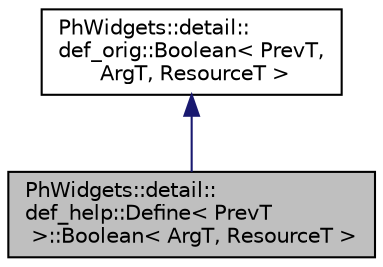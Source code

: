 digraph "PhWidgets::detail::def_help::Define&lt; PrevT &gt;::Boolean&lt; ArgT, ResourceT &gt;"
{
  edge [fontname="Helvetica",fontsize="10",labelfontname="Helvetica",labelfontsize="10"];
  node [fontname="Helvetica",fontsize="10",shape=record];
  Node2 [label="PhWidgets::detail::\ldef_help::Define\< PrevT\l \>::Boolean\< ArgT, ResourceT \>",height=0.2,width=0.4,color="black", fillcolor="grey75", style="filled", fontcolor="black"];
  Node3 -> Node2 [dir="back",color="midnightblue",fontsize="10",style="solid",fontname="Helvetica"];
  Node3 [label="PhWidgets::detail::\ldef_orig::Boolean\< PrevT,\l ArgT, ResourceT \>",height=0.2,width=0.4,color="black", fillcolor="white", style="filled",URL="$struct_ph_widgets_1_1detail_1_1def__orig_1_1_boolean.html"];
}
